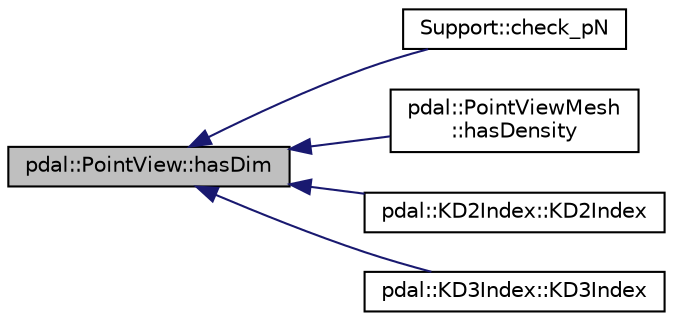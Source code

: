 digraph "pdal::PointView::hasDim"
{
  edge [fontname="Helvetica",fontsize="10",labelfontname="Helvetica",labelfontsize="10"];
  node [fontname="Helvetica",fontsize="10",shape=record];
  rankdir="LR";
  Node1 [label="pdal::PointView::hasDim",height=0.2,width=0.4,color="black", fillcolor="grey75", style="filled", fontcolor="black"];
  Node1 -> Node2 [dir="back",color="midnightblue",fontsize="10",style="solid",fontname="Helvetica"];
  Node2 [label="Support::check_pN",height=0.2,width=0.4,color="black", fillcolor="white", style="filled",URL="$classSupport.html#ad7bee9ee6ae78cc4debd5248207f8514"];
  Node1 -> Node3 [dir="back",color="midnightblue",fontsize="10",style="solid",fontname="Helvetica"];
  Node3 [label="pdal::PointViewMesh\l::hasDensity",height=0.2,width=0.4,color="black", fillcolor="white", style="filled",URL="$classpdal_1_1PointViewMesh.html#a3e43e52ae7f8b43d31398223d334a7b3"];
  Node1 -> Node4 [dir="back",color="midnightblue",fontsize="10",style="solid",fontname="Helvetica"];
  Node4 [label="pdal::KD2Index::KD2Index",height=0.2,width=0.4,color="black", fillcolor="white", style="filled",URL="$classpdal_1_1KD2Index.html#ad1c0deb2e320350f61e3d21252573613"];
  Node1 -> Node5 [dir="back",color="midnightblue",fontsize="10",style="solid",fontname="Helvetica"];
  Node5 [label="pdal::KD3Index::KD3Index",height=0.2,width=0.4,color="black", fillcolor="white", style="filled",URL="$classpdal_1_1KD3Index.html#a10f925ee73cbe3d8f8164ee53f07821c"];
}
